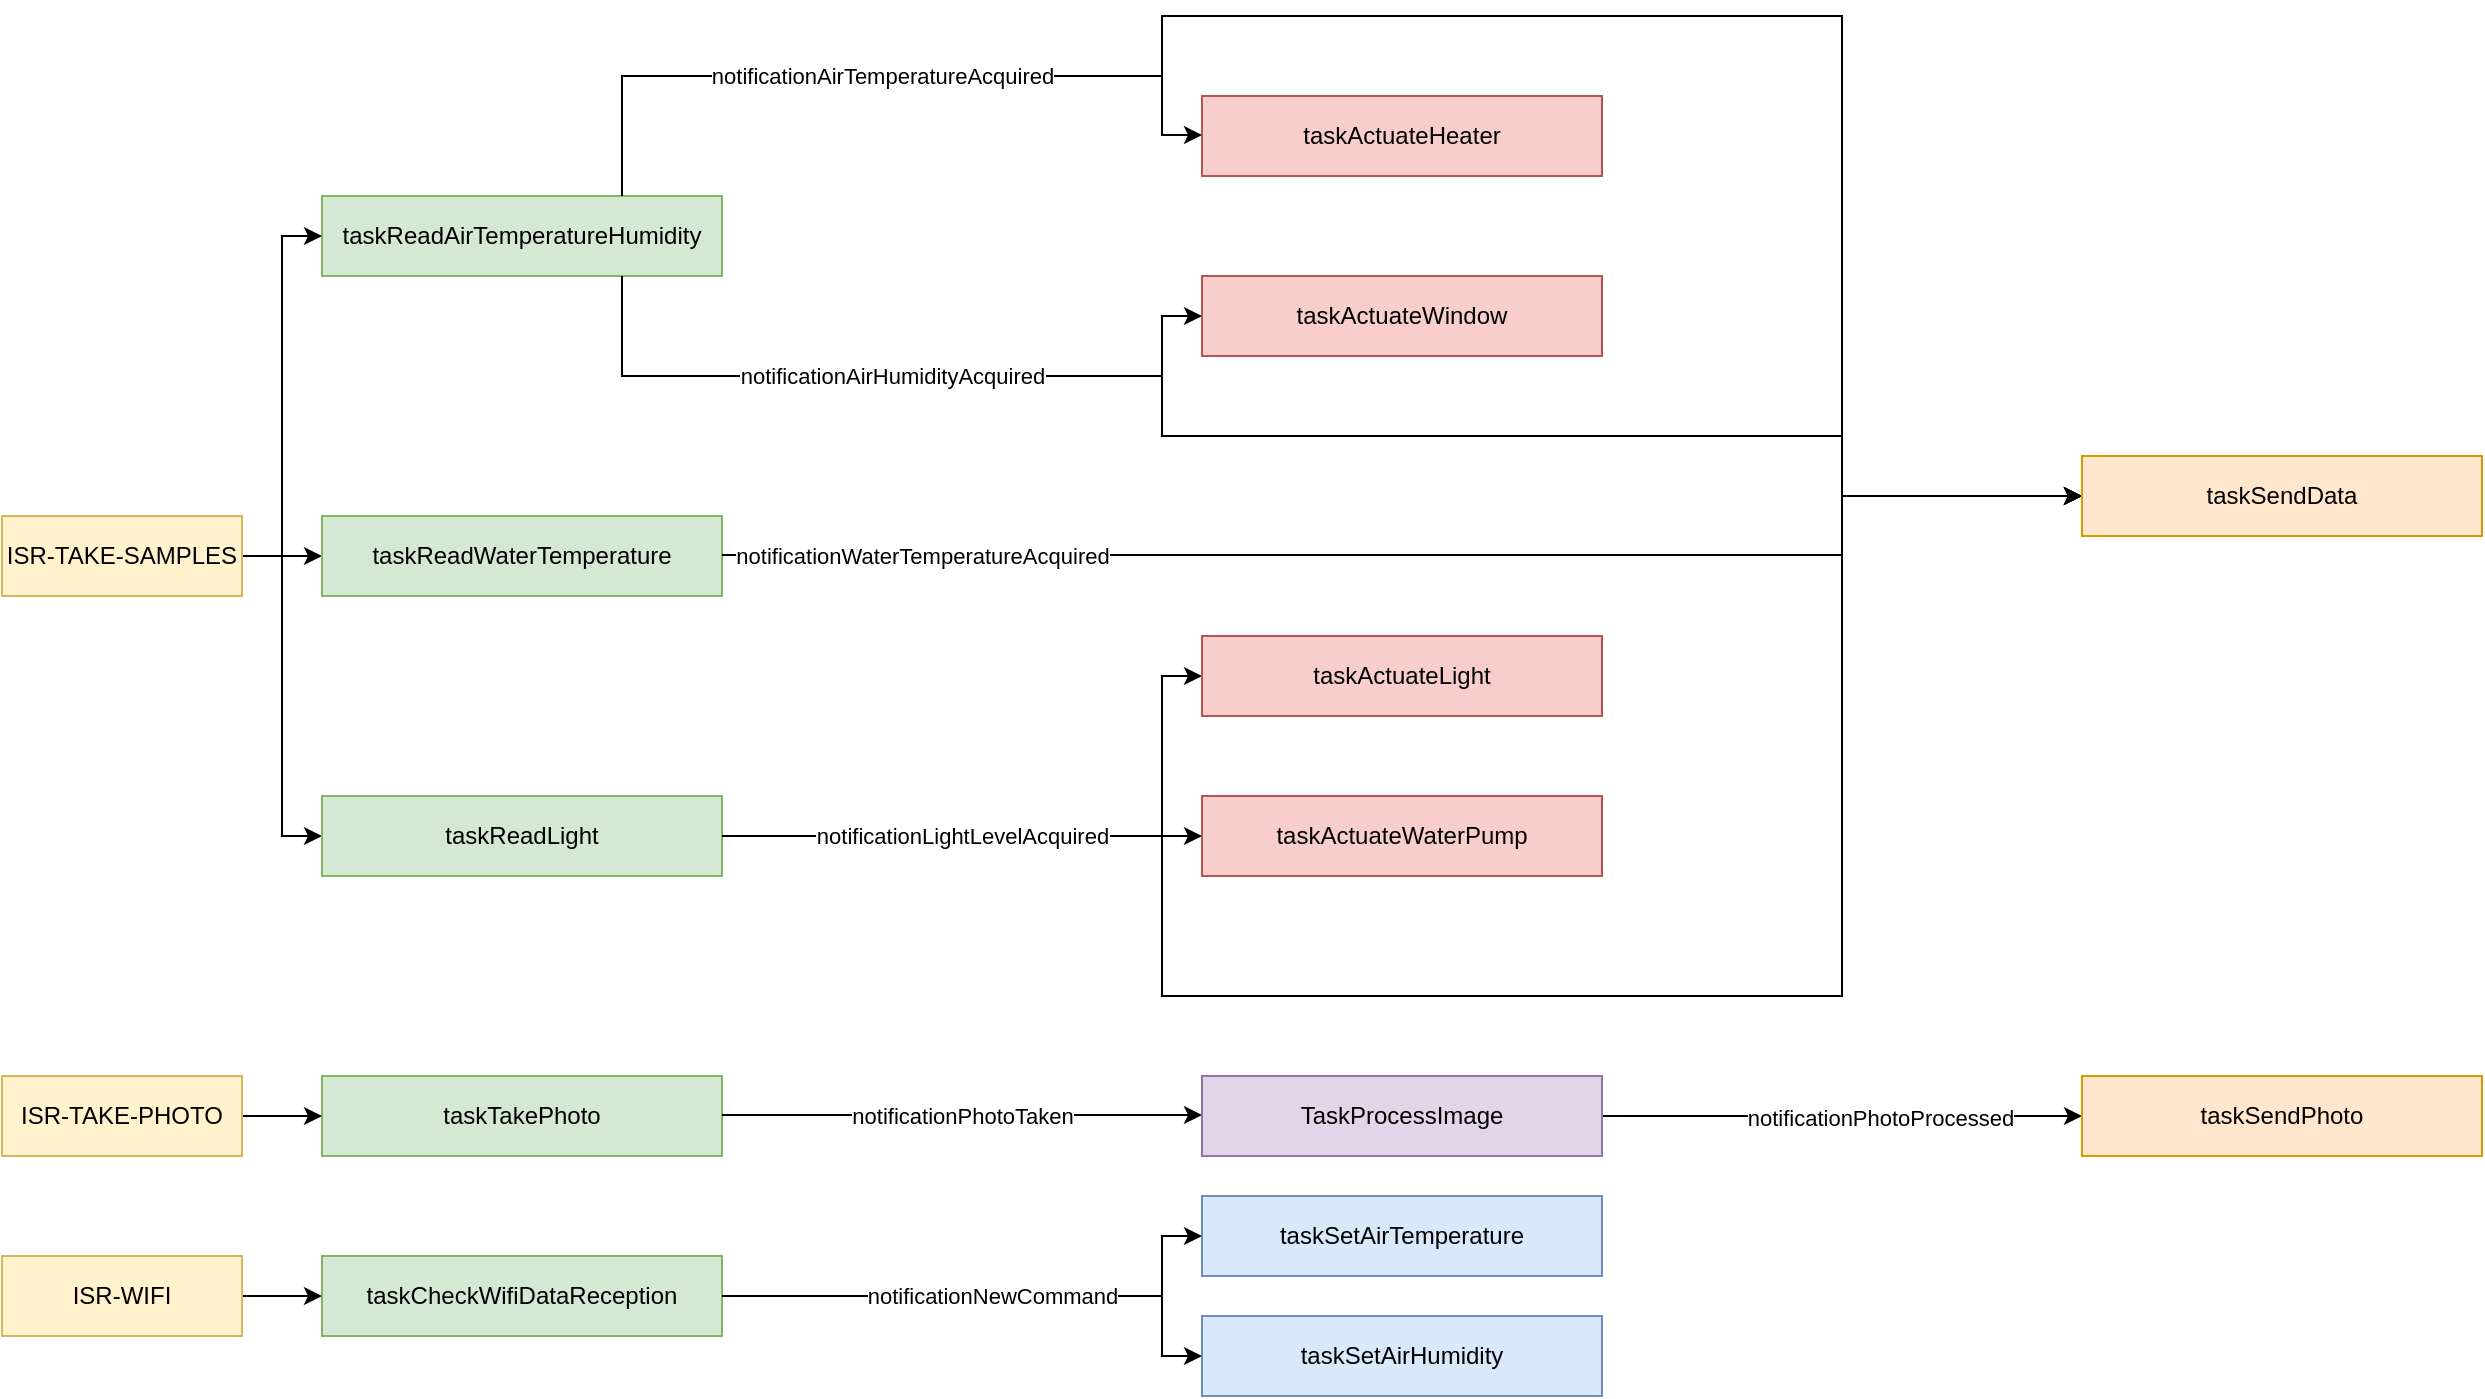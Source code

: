 <mxfile version="15.9.4" type="device"><diagram id="C5RBs43oDa-KdzZeNtuy" name="Page-1"><mxGraphModel dx="3134" dy="2256" grid="1" gridSize="10" guides="1" tooltips="1" connect="1" arrows="1" fold="1" page="1" pageScale="1" pageWidth="827" pageHeight="1169" math="0" shadow="0"><root><mxCell id="WIyWlLk6GJQsqaUBKTNV-0"/><mxCell id="WIyWlLk6GJQsqaUBKTNV-1" parent="WIyWlLk6GJQsqaUBKTNV-0"/><mxCell id="p4jgYRK-XP4_giT2EUgh-15" style="edgeStyle=orthogonalEdgeStyle;rounded=0;orthogonalLoop=1;jettySize=auto;html=1;entryX=0;entryY=0.5;entryDx=0;entryDy=0;" parent="WIyWlLk6GJQsqaUBKTNV-1" source="mSYphMr_KmNCm_NQV_F2-0" target="3cLaNvQrrOv8Q_yef2Fn-0" edge="1"><mxGeometry relative="1" as="geometry"><Array as="points"><mxPoint x="190" y="-170"/><mxPoint x="460" y="-170"/><mxPoint x="460" y="-200"/><mxPoint x="800" y="-200"/><mxPoint x="800" y="40"/></Array><mxPoint x="480" y="-200" as="targetPoint"/></mxGeometry></mxCell><mxCell id="p4jgYRK-XP4_giT2EUgh-16" style="edgeStyle=orthogonalEdgeStyle;rounded=0;orthogonalLoop=1;jettySize=auto;html=1;entryX=0;entryY=0.5;entryDx=0;entryDy=0;" parent="WIyWlLk6GJQsqaUBKTNV-1" source="mSYphMr_KmNCm_NQV_F2-0" target="3cLaNvQrrOv8Q_yef2Fn-0" edge="1"><mxGeometry relative="1" as="geometry"><Array as="points"><mxPoint x="190" y="-20"/><mxPoint x="460" y="-20"/><mxPoint x="460" y="10"/><mxPoint x="800" y="10"/><mxPoint x="800" y="40"/></Array><mxPoint x="480" y="10" as="targetPoint"/></mxGeometry></mxCell><mxCell id="mSYphMr_KmNCm_NQV_F2-0" value="taskReadAirTemperatureHumidity" style="rounded=0;whiteSpace=wrap;html=1;fillColor=#d5e8d4;strokeColor=#82b366;" parent="WIyWlLk6GJQsqaUBKTNV-1" vertex="1"><mxGeometry x="40" y="-110" width="200" height="40" as="geometry"/></mxCell><mxCell id="mSYphMr_KmNCm_NQV_F2-30" style="edgeStyle=orthogonalEdgeStyle;rounded=0;orthogonalLoop=1;jettySize=auto;html=1;entryX=0;entryY=0.5;entryDx=0;entryDy=0;" parent="WIyWlLk6GJQsqaUBKTNV-1" source="mSYphMr_KmNCm_NQV_F2-1" target="mSYphMr_KmNCm_NQV_F2-0" edge="1"><mxGeometry relative="1" as="geometry"/></mxCell><mxCell id="mSYphMr_KmNCm_NQV_F2-31" style="edgeStyle=orthogonalEdgeStyle;rounded=0;orthogonalLoop=1;jettySize=auto;html=1;entryX=0;entryY=0.5;entryDx=0;entryDy=0;" parent="WIyWlLk6GJQsqaUBKTNV-1" source="mSYphMr_KmNCm_NQV_F2-1" target="mSYphMr_KmNCm_NQV_F2-2" edge="1"><mxGeometry relative="1" as="geometry"/></mxCell><mxCell id="mSYphMr_KmNCm_NQV_F2-32" style="edgeStyle=orthogonalEdgeStyle;rounded=0;orthogonalLoop=1;jettySize=auto;html=1;entryX=0;entryY=0.5;entryDx=0;entryDy=0;" parent="WIyWlLk6GJQsqaUBKTNV-1" source="mSYphMr_KmNCm_NQV_F2-1" target="mSYphMr_KmNCm_NQV_F2-5" edge="1"><mxGeometry relative="1" as="geometry"/></mxCell><mxCell id="mSYphMr_KmNCm_NQV_F2-1" value="ISR-TAKE-SAMPLES" style="rounded=0;whiteSpace=wrap;html=1;fillColor=#fff2cc;strokeColor=#d6b656;" parent="WIyWlLk6GJQsqaUBKTNV-1" vertex="1"><mxGeometry x="-120" y="50" width="120" height="40" as="geometry"/></mxCell><mxCell id="mSYphMr_KmNCm_NQV_F2-2" value="taskReadWaterTemperature" style="rounded=0;whiteSpace=wrap;html=1;fillColor=#d5e8d4;strokeColor=#82b366;" parent="WIyWlLk6GJQsqaUBKTNV-1" vertex="1"><mxGeometry x="40" y="50" width="200" height="40" as="geometry"/></mxCell><mxCell id="p4jgYRK-XP4_giT2EUgh-10" style="edgeStyle=orthogonalEdgeStyle;rounded=0;orthogonalLoop=1;jettySize=auto;html=1;entryX=0;entryY=0.5;entryDx=0;entryDy=0;" parent="WIyWlLk6GJQsqaUBKTNV-1" source="mSYphMr_KmNCm_NQV_F2-5" target="mSYphMr_KmNCm_NQV_F2-22" edge="1"><mxGeometry relative="1" as="geometry"><Array as="points"><mxPoint x="460" y="210"/><mxPoint x="460" y="130"/></Array></mxGeometry></mxCell><mxCell id="p4jgYRK-XP4_giT2EUgh-12" style="edgeStyle=orthogonalEdgeStyle;rounded=0;orthogonalLoop=1;jettySize=auto;html=1;entryX=0;entryY=0.5;entryDx=0;entryDy=0;" parent="WIyWlLk6GJQsqaUBKTNV-1" source="mSYphMr_KmNCm_NQV_F2-5" target="3cLaNvQrrOv8Q_yef2Fn-0" edge="1"><mxGeometry relative="1" as="geometry"><Array as="points"><mxPoint x="460" y="210"/><mxPoint x="460" y="290"/><mxPoint x="800" y="290"/><mxPoint x="800" y="40"/></Array><mxPoint x="480" y="290" as="targetPoint"/></mxGeometry></mxCell><mxCell id="mSYphMr_KmNCm_NQV_F2-5" value="taskReadLight" style="rounded=0;whiteSpace=wrap;html=1;fillColor=#d5e8d4;strokeColor=#82b366;" parent="WIyWlLk6GJQsqaUBKTNV-1" vertex="1"><mxGeometry x="40" y="190" width="200" height="40" as="geometry"/></mxCell><mxCell id="mSYphMr_KmNCm_NQV_F2-6" value="taskTakePhoto" style="rounded=0;whiteSpace=wrap;html=1;fillColor=#d5e8d4;strokeColor=#82b366;" parent="WIyWlLk6GJQsqaUBKTNV-1" vertex="1"><mxGeometry x="40" y="330" width="200" height="40" as="geometry"/></mxCell><mxCell id="p4jgYRK-XP4_giT2EUgh-13" style="edgeStyle=orthogonalEdgeStyle;rounded=0;orthogonalLoop=1;jettySize=auto;html=1;" parent="WIyWlLk6GJQsqaUBKTNV-1" source="mSYphMr_KmNCm_NQV_F2-9" target="mSYphMr_KmNCm_NQV_F2-20" edge="1"><mxGeometry relative="1" as="geometry"/></mxCell><mxCell id="p4jgYRK-XP4_giT2EUgh-14" value="notificationPhotoProcessed" style="edgeLabel;html=1;align=center;verticalAlign=middle;resizable=0;points=[];" parent="p4jgYRK-XP4_giT2EUgh-13" vertex="1" connectable="0"><mxGeometry x="0.158" y="-1" relative="1" as="geometry"><mxPoint as="offset"/></mxGeometry></mxCell><mxCell id="mSYphMr_KmNCm_NQV_F2-9" value="TaskProcessImage" style="rounded=0;whiteSpace=wrap;html=1;fillColor=#e1d5e7;strokeColor=#9673a6;" parent="WIyWlLk6GJQsqaUBKTNV-1" vertex="1"><mxGeometry x="480" y="330" width="200" height="40" as="geometry"/></mxCell><mxCell id="mSYphMr_KmNCm_NQV_F2-14" value="taskActuateHeater" style="rounded=0;whiteSpace=wrap;html=1;fillColor=#f8cecc;strokeColor=#b85450;" parent="WIyWlLk6GJQsqaUBKTNV-1" vertex="1"><mxGeometry x="480" y="-160" width="200" height="40" as="geometry"/></mxCell><mxCell id="mSYphMr_KmNCm_NQV_F2-15" value="taskActuateWindow" style="rounded=0;whiteSpace=wrap;html=1;fillColor=#f8cecc;strokeColor=#b85450;" parent="WIyWlLk6GJQsqaUBKTNV-1" vertex="1"><mxGeometry x="480" y="-70" width="200" height="40" as="geometry"/></mxCell><mxCell id="mSYphMr_KmNCm_NQV_F2-20" value="taskSendPhoto" style="rounded=0;whiteSpace=wrap;html=1;fillColor=#ffe6cc;strokeColor=#d79b00;" parent="WIyWlLk6GJQsqaUBKTNV-1" vertex="1"><mxGeometry x="920" y="330" width="200" height="40" as="geometry"/></mxCell><mxCell id="mSYphMr_KmNCm_NQV_F2-21" value="taskActuateWaterPump" style="rounded=0;whiteSpace=wrap;html=1;fillColor=#f8cecc;strokeColor=#b85450;" parent="WIyWlLk6GJQsqaUBKTNV-1" vertex="1"><mxGeometry x="480" y="190" width="200" height="40" as="geometry"/></mxCell><mxCell id="mSYphMr_KmNCm_NQV_F2-22" value="taskActuateLight" style="rounded=0;whiteSpace=wrap;html=1;fillColor=#f8cecc;strokeColor=#b85450;" parent="WIyWlLk6GJQsqaUBKTNV-1" vertex="1"><mxGeometry x="480" y="110" width="200" height="40" as="geometry"/></mxCell><mxCell id="mSYphMr_KmNCm_NQV_F2-23" value="taskCheckWifiDataReception" style="rounded=0;whiteSpace=wrap;html=1;fillColor=#d5e8d4;strokeColor=#82b366;" parent="WIyWlLk6GJQsqaUBKTNV-1" vertex="1"><mxGeometry x="40" y="420" width="200" height="40" as="geometry"/></mxCell><mxCell id="mSYphMr_KmNCm_NQV_F2-24" value="taskSetAirTemperature" style="rounded=0;whiteSpace=wrap;html=1;fillColor=#dae8fc;strokeColor=#6c8ebf;" parent="WIyWlLk6GJQsqaUBKTNV-1" vertex="1"><mxGeometry x="480" y="390" width="200" height="40" as="geometry"/></mxCell><mxCell id="mSYphMr_KmNCm_NQV_F2-25" value="taskSetAirHumidity" style="rounded=0;whiteSpace=wrap;html=1;fillColor=#dae8fc;strokeColor=#6c8ebf;" parent="WIyWlLk6GJQsqaUBKTNV-1" vertex="1"><mxGeometry x="480" y="450" width="200" height="40" as="geometry"/></mxCell><mxCell id="p4jgYRK-XP4_giT2EUgh-1" value="notificationAirHumidityAcquired" style="edgeStyle=orthogonalEdgeStyle;rounded=0;orthogonalLoop=1;jettySize=auto;html=1;exitX=0.75;exitY=1;exitDx=0;exitDy=0;entryX=0;entryY=0.5;entryDx=0;entryDy=0;" parent="WIyWlLk6GJQsqaUBKTNV-1" source="mSYphMr_KmNCm_NQV_F2-0" edge="1"><mxGeometry relative="1" as="geometry"><mxPoint x="480" y="-50" as="targetPoint"/><Array as="points"><mxPoint x="190" y="-20"/><mxPoint x="460" y="-20"/><mxPoint x="460" y="-50"/></Array><mxPoint x="240" y="-50" as="sourcePoint"/><mxPoint as="offset"/></mxGeometry></mxCell><mxCell id="p4jgYRK-XP4_giT2EUgh-2" value="notificationWaterTemperatureAcquired" style="edgeStyle=orthogonalEdgeStyle;rounded=0;orthogonalLoop=1;jettySize=auto;html=1;entryX=0;entryY=0.5;entryDx=0;entryDy=0;" parent="WIyWlLk6GJQsqaUBKTNV-1" edge="1" target="3cLaNvQrrOv8Q_yef2Fn-0"><mxGeometry x="-0.718" relative="1" as="geometry"><mxPoint x="480" y="70" as="targetPoint"/><Array as="points"><mxPoint x="800" y="70"/><mxPoint x="800" y="40"/></Array><mxPoint x="240" y="69.5" as="sourcePoint"/><mxPoint as="offset"/></mxGeometry></mxCell><mxCell id="p4jgYRK-XP4_giT2EUgh-7" value="notificationPhotoTaken" style="edgeStyle=orthogonalEdgeStyle;rounded=0;orthogonalLoop=1;jettySize=auto;html=1;" parent="WIyWlLk6GJQsqaUBKTNV-1" edge="1"><mxGeometry relative="1" as="geometry"><mxPoint x="480" y="349.5" as="targetPoint"/><Array as="points"><mxPoint x="350" y="349.5"/><mxPoint x="350" y="349.5"/></Array><mxPoint x="240" y="349.5" as="sourcePoint"/><mxPoint as="offset"/></mxGeometry></mxCell><mxCell id="p4jgYRK-XP4_giT2EUgh-11" value="notificationLightLevelAcquired" style="edgeStyle=orthogonalEdgeStyle;rounded=0;orthogonalLoop=1;jettySize=auto;html=1;" parent="WIyWlLk6GJQsqaUBKTNV-1" source="mSYphMr_KmNCm_NQV_F2-5" target="mSYphMr_KmNCm_NQV_F2-21" edge="1"><mxGeometry relative="1" as="geometry"/></mxCell><mxCell id="mSYphMr_KmNCm_NQV_F2-35" value="notificationAirTemperatureAcquired" style="edgeStyle=orthogonalEdgeStyle;rounded=0;orthogonalLoop=1;jettySize=auto;html=1;exitX=0.75;exitY=0;exitDx=0;exitDy=0;" parent="WIyWlLk6GJQsqaUBKTNV-1" source="mSYphMr_KmNCm_NQV_F2-0" edge="1"><mxGeometry relative="1" as="geometry"><mxPoint x="480" y="-140.5" as="targetPoint"/><Array as="points"><mxPoint x="190" y="-170"/><mxPoint x="460" y="-170"/><mxPoint x="460" y="-140"/></Array><mxPoint x="240" y="-140.5" as="sourcePoint"/><mxPoint as="offset"/></mxGeometry></mxCell><mxCell id="p4jgYRK-XP4_giT2EUgh-17" style="edgeStyle=orthogonalEdgeStyle;rounded=0;orthogonalLoop=1;jettySize=auto;html=1;" parent="WIyWlLk6GJQsqaUBKTNV-1" target="mSYphMr_KmNCm_NQV_F2-24" edge="1"><mxGeometry relative="1" as="geometry"><mxPoint x="240" y="440" as="sourcePoint"/><mxPoint x="480" y="360" as="targetPoint"/><Array as="points"><mxPoint x="460" y="440"/><mxPoint x="460" y="410"/></Array></mxGeometry></mxCell><mxCell id="p4jgYRK-XP4_giT2EUgh-18" value="notificationNewCommand" style="edgeStyle=orthogonalEdgeStyle;rounded=0;orthogonalLoop=1;jettySize=auto;html=1;entryX=0;entryY=0.5;entryDx=0;entryDy=0;" parent="WIyWlLk6GJQsqaUBKTNV-1" target="mSYphMr_KmNCm_NQV_F2-25" edge="1"><mxGeometry relative="1" as="geometry"><mxPoint x="240" y="440" as="sourcePoint"/><mxPoint x="480" y="440" as="targetPoint"/><Array as="points"><mxPoint x="460" y="440"/><mxPoint x="460" y="470"/></Array></mxGeometry></mxCell><mxCell id="p4jgYRK-XP4_giT2EUgh-21" style="edgeStyle=orthogonalEdgeStyle;rounded=0;orthogonalLoop=1;jettySize=auto;html=1;" parent="WIyWlLk6GJQsqaUBKTNV-1" source="p4jgYRK-XP4_giT2EUgh-19" target="mSYphMr_KmNCm_NQV_F2-23" edge="1"><mxGeometry relative="1" as="geometry"/></mxCell><mxCell id="p4jgYRK-XP4_giT2EUgh-19" value="ISR-WIFI" style="rounded=0;whiteSpace=wrap;html=1;fillColor=#fff2cc;strokeColor=#d6b656;" parent="WIyWlLk6GJQsqaUBKTNV-1" vertex="1"><mxGeometry x="-120" y="420" width="120" height="40" as="geometry"/></mxCell><mxCell id="p4jgYRK-XP4_giT2EUgh-26" style="edgeStyle=orthogonalEdgeStyle;rounded=0;orthogonalLoop=1;jettySize=auto;html=1;" parent="WIyWlLk6GJQsqaUBKTNV-1" source="p4jgYRK-XP4_giT2EUgh-25" target="mSYphMr_KmNCm_NQV_F2-6" edge="1"><mxGeometry relative="1" as="geometry"/></mxCell><mxCell id="p4jgYRK-XP4_giT2EUgh-25" value="ISR-TAKE-PHOTO" style="rounded=0;whiteSpace=wrap;html=1;fillColor=#fff2cc;strokeColor=#d6b656;" parent="WIyWlLk6GJQsqaUBKTNV-1" vertex="1"><mxGeometry x="-120" y="330" width="120" height="40" as="geometry"/></mxCell><mxCell id="3cLaNvQrrOv8Q_yef2Fn-0" value="taskSendData" style="rounded=0;whiteSpace=wrap;html=1;fillColor=#ffe6cc;strokeColor=#d79b00;" vertex="1" parent="WIyWlLk6GJQsqaUBKTNV-1"><mxGeometry x="920" y="20" width="200" height="40" as="geometry"/></mxCell></root></mxGraphModel></diagram></mxfile>